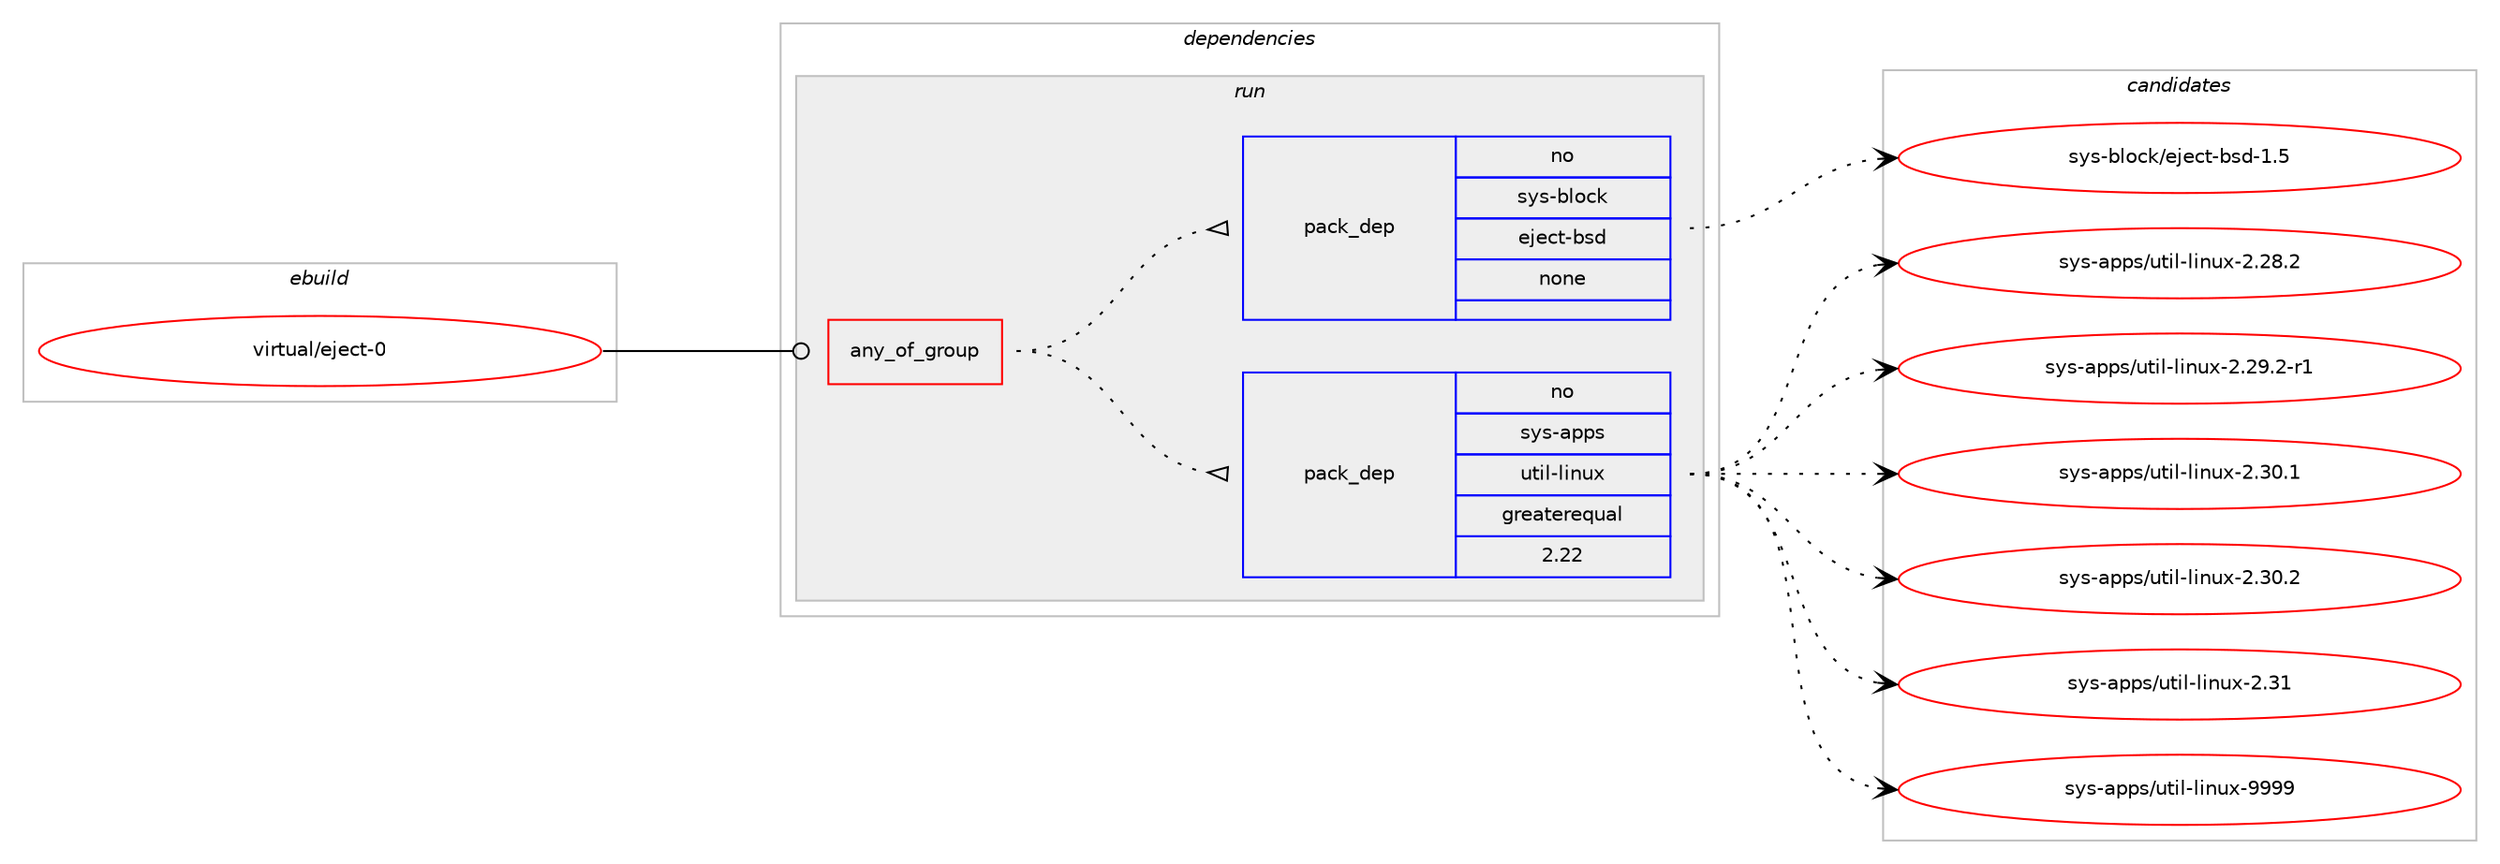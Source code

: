 digraph prolog {

# *************
# Graph options
# *************

newrank=true;
concentrate=true;
compound=true;
graph [rankdir=LR,fontname=Helvetica,fontsize=10,ranksep=1.5];#, ranksep=2.5, nodesep=0.2];
edge  [arrowhead=vee];
node  [fontname=Helvetica,fontsize=10];

# **********
# The ebuild
# **********

subgraph cluster_leftcol {
color=gray;
rank=same;
label=<<i>ebuild</i>>;
id [label="virtual/eject-0", color=red, width=4, href="../virtual/eject-0.svg"];
}

# ****************
# The dependencies
# ****************

subgraph cluster_midcol {
color=gray;
label=<<i>dependencies</i>>;
subgraph cluster_compile {
fillcolor="#eeeeee";
style=filled;
label=<<i>compile</i>>;
}
subgraph cluster_compileandrun {
fillcolor="#eeeeee";
style=filled;
label=<<i>compile and run</i>>;
}
subgraph cluster_run {
fillcolor="#eeeeee";
style=filled;
label=<<i>run</i>>;
subgraph any8533 {
dependency497358 [label=<<TABLE BORDER="0" CELLBORDER="1" CELLSPACING="0" CELLPADDING="4"><TR><TD CELLPADDING="10">any_of_group</TD></TR></TABLE>>, shape=none, color=red];subgraph pack369655 {
dependency497359 [label=<<TABLE BORDER="0" CELLBORDER="1" CELLSPACING="0" CELLPADDING="4" WIDTH="220"><TR><TD ROWSPAN="6" CELLPADDING="30">pack_dep</TD></TR><TR><TD WIDTH="110">no</TD></TR><TR><TD>sys-apps</TD></TR><TR><TD>util-linux</TD></TR><TR><TD>greaterequal</TD></TR><TR><TD>2.22</TD></TR></TABLE>>, shape=none, color=blue];
}
dependency497358:e -> dependency497359:w [weight=20,style="dotted",arrowhead="oinv"];
subgraph pack369656 {
dependency497360 [label=<<TABLE BORDER="0" CELLBORDER="1" CELLSPACING="0" CELLPADDING="4" WIDTH="220"><TR><TD ROWSPAN="6" CELLPADDING="30">pack_dep</TD></TR><TR><TD WIDTH="110">no</TD></TR><TR><TD>sys-block</TD></TR><TR><TD>eject-bsd</TD></TR><TR><TD>none</TD></TR><TR><TD></TD></TR></TABLE>>, shape=none, color=blue];
}
dependency497358:e -> dependency497360:w [weight=20,style="dotted",arrowhead="oinv"];
}
id:e -> dependency497358:w [weight=20,style="solid",arrowhead="odot"];
}
}

# **************
# The candidates
# **************

subgraph cluster_choices {
rank=same;
color=gray;
label=<<i>candidates</i>>;

subgraph choice369655 {
color=black;
nodesep=1;
choice1151211154597112112115471171161051084510810511011712045504650564650 [label="sys-apps/util-linux-2.28.2", color=red, width=4,href="../sys-apps/util-linux-2.28.2.svg"];
choice11512111545971121121154711711610510845108105110117120455046505746504511449 [label="sys-apps/util-linux-2.29.2-r1", color=red, width=4,href="../sys-apps/util-linux-2.29.2-r1.svg"];
choice1151211154597112112115471171161051084510810511011712045504651484649 [label="sys-apps/util-linux-2.30.1", color=red, width=4,href="../sys-apps/util-linux-2.30.1.svg"];
choice1151211154597112112115471171161051084510810511011712045504651484650 [label="sys-apps/util-linux-2.30.2", color=red, width=4,href="../sys-apps/util-linux-2.30.2.svg"];
choice115121115459711211211547117116105108451081051101171204550465149 [label="sys-apps/util-linux-2.31", color=red, width=4,href="../sys-apps/util-linux-2.31.svg"];
choice115121115459711211211547117116105108451081051101171204557575757 [label="sys-apps/util-linux-9999", color=red, width=4,href="../sys-apps/util-linux-9999.svg"];
dependency497359:e -> choice1151211154597112112115471171161051084510810511011712045504650564650:w [style=dotted,weight="100"];
dependency497359:e -> choice11512111545971121121154711711610510845108105110117120455046505746504511449:w [style=dotted,weight="100"];
dependency497359:e -> choice1151211154597112112115471171161051084510810511011712045504651484649:w [style=dotted,weight="100"];
dependency497359:e -> choice1151211154597112112115471171161051084510810511011712045504651484650:w [style=dotted,weight="100"];
dependency497359:e -> choice115121115459711211211547117116105108451081051101171204550465149:w [style=dotted,weight="100"];
dependency497359:e -> choice115121115459711211211547117116105108451081051101171204557575757:w [style=dotted,weight="100"];
}
subgraph choice369656 {
color=black;
nodesep=1;
choice1151211154598108111991074710110610199116459811510045494653 [label="sys-block/eject-bsd-1.5", color=red, width=4,href="../sys-block/eject-bsd-1.5.svg"];
dependency497360:e -> choice1151211154598108111991074710110610199116459811510045494653:w [style=dotted,weight="100"];
}
}

}

